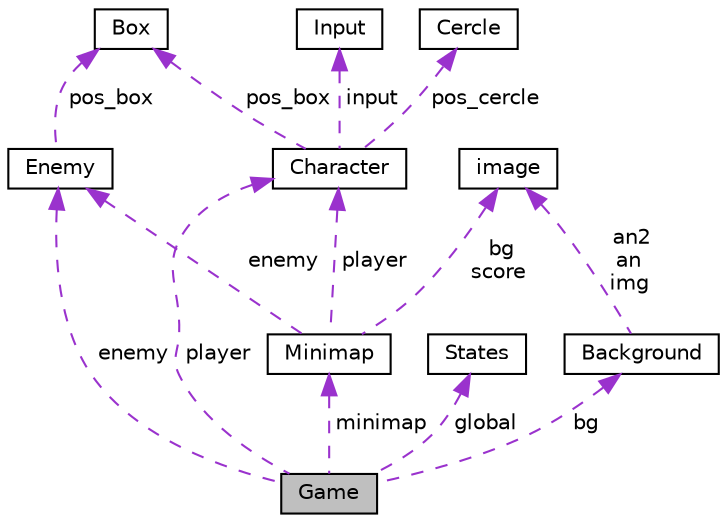 digraph "Game"
{
 // LATEX_PDF_SIZE
  edge [fontname="Helvetica",fontsize="10",labelfontname="Helvetica",labelfontsize="10"];
  node [fontname="Helvetica",fontsize="10",shape=record];
  Node1 [label="Game",height=0.2,width=0.4,color="black", fillcolor="grey75", style="filled", fontcolor="black",tooltip=" "];
  Node2 -> Node1 [dir="back",color="darkorchid3",fontsize="10",style="dashed",label=" enemy" ,fontname="Helvetica"];
  Node2 [label="Enemy",height=0.2,width=0.4,color="black", fillcolor="white", style="filled",URL="$d9/d6c/structEnemy.html",tooltip=" "];
  Node3 -> Node2 [dir="back",color="darkorchid3",fontsize="10",style="dashed",label=" pos_box" ,fontname="Helvetica"];
  Node3 [label="Box",height=0.2,width=0.4,color="black", fillcolor="white", style="filled",URL="$d8/db3/structBox.html",tooltip=" "];
  Node4 -> Node1 [dir="back",color="darkorchid3",fontsize="10",style="dashed",label=" bg" ,fontname="Helvetica"];
  Node4 [label="Background",height=0.2,width=0.4,color="black", fillcolor="white", style="filled",URL="$d3/dba/structBackground.html",tooltip=" "];
  Node5 -> Node4 [dir="back",color="darkorchid3",fontsize="10",style="dashed",label=" an2\nan\nimg" ,fontname="Helvetica"];
  Node5 [label="image",height=0.2,width=0.4,color="black", fillcolor="white", style="filled",URL="$de/d68/structimage.html",tooltip=" "];
  Node6 -> Node1 [dir="back",color="darkorchid3",fontsize="10",style="dashed",label=" player" ,fontname="Helvetica"];
  Node6 [label="Character",height=0.2,width=0.4,color="black", fillcolor="white", style="filled",URL="$d2/ddd/structCharacter.html",tooltip=" "];
  Node7 -> Node6 [dir="back",color="darkorchid3",fontsize="10",style="dashed",label=" input" ,fontname="Helvetica"];
  Node7 [label="Input",height=0.2,width=0.4,color="black", fillcolor="white", style="filled",URL="$d4/dae/structInput.html",tooltip=" "];
  Node3 -> Node6 [dir="back",color="darkorchid3",fontsize="10",style="dashed",label=" pos_box" ,fontname="Helvetica"];
  Node8 -> Node6 [dir="back",color="darkorchid3",fontsize="10",style="dashed",label=" pos_cercle" ,fontname="Helvetica"];
  Node8 [label="Cercle",height=0.2,width=0.4,color="black", fillcolor="white", style="filled",URL="$d6/d7b/structCercle.html",tooltip=" "];
  Node9 -> Node1 [dir="back",color="darkorchid3",fontsize="10",style="dashed",label=" global" ,fontname="Helvetica"];
  Node9 [label="States",height=0.2,width=0.4,color="black", fillcolor="white", style="filled",URL="$d0/d5f/structStates.html",tooltip=" "];
  Node10 -> Node1 [dir="back",color="darkorchid3",fontsize="10",style="dashed",label=" minimap" ,fontname="Helvetica"];
  Node10 [label="Minimap",height=0.2,width=0.4,color="black", fillcolor="white", style="filled",URL="$d7/daa/structMinimap.html",tooltip=" "];
  Node2 -> Node10 [dir="back",color="darkorchid3",fontsize="10",style="dashed",label=" enemy" ,fontname="Helvetica"];
  Node5 -> Node10 [dir="back",color="darkorchid3",fontsize="10",style="dashed",label=" bg\nscore" ,fontname="Helvetica"];
  Node6 -> Node10 [dir="back",color="darkorchid3",fontsize="10",style="dashed",label=" player" ,fontname="Helvetica"];
}
